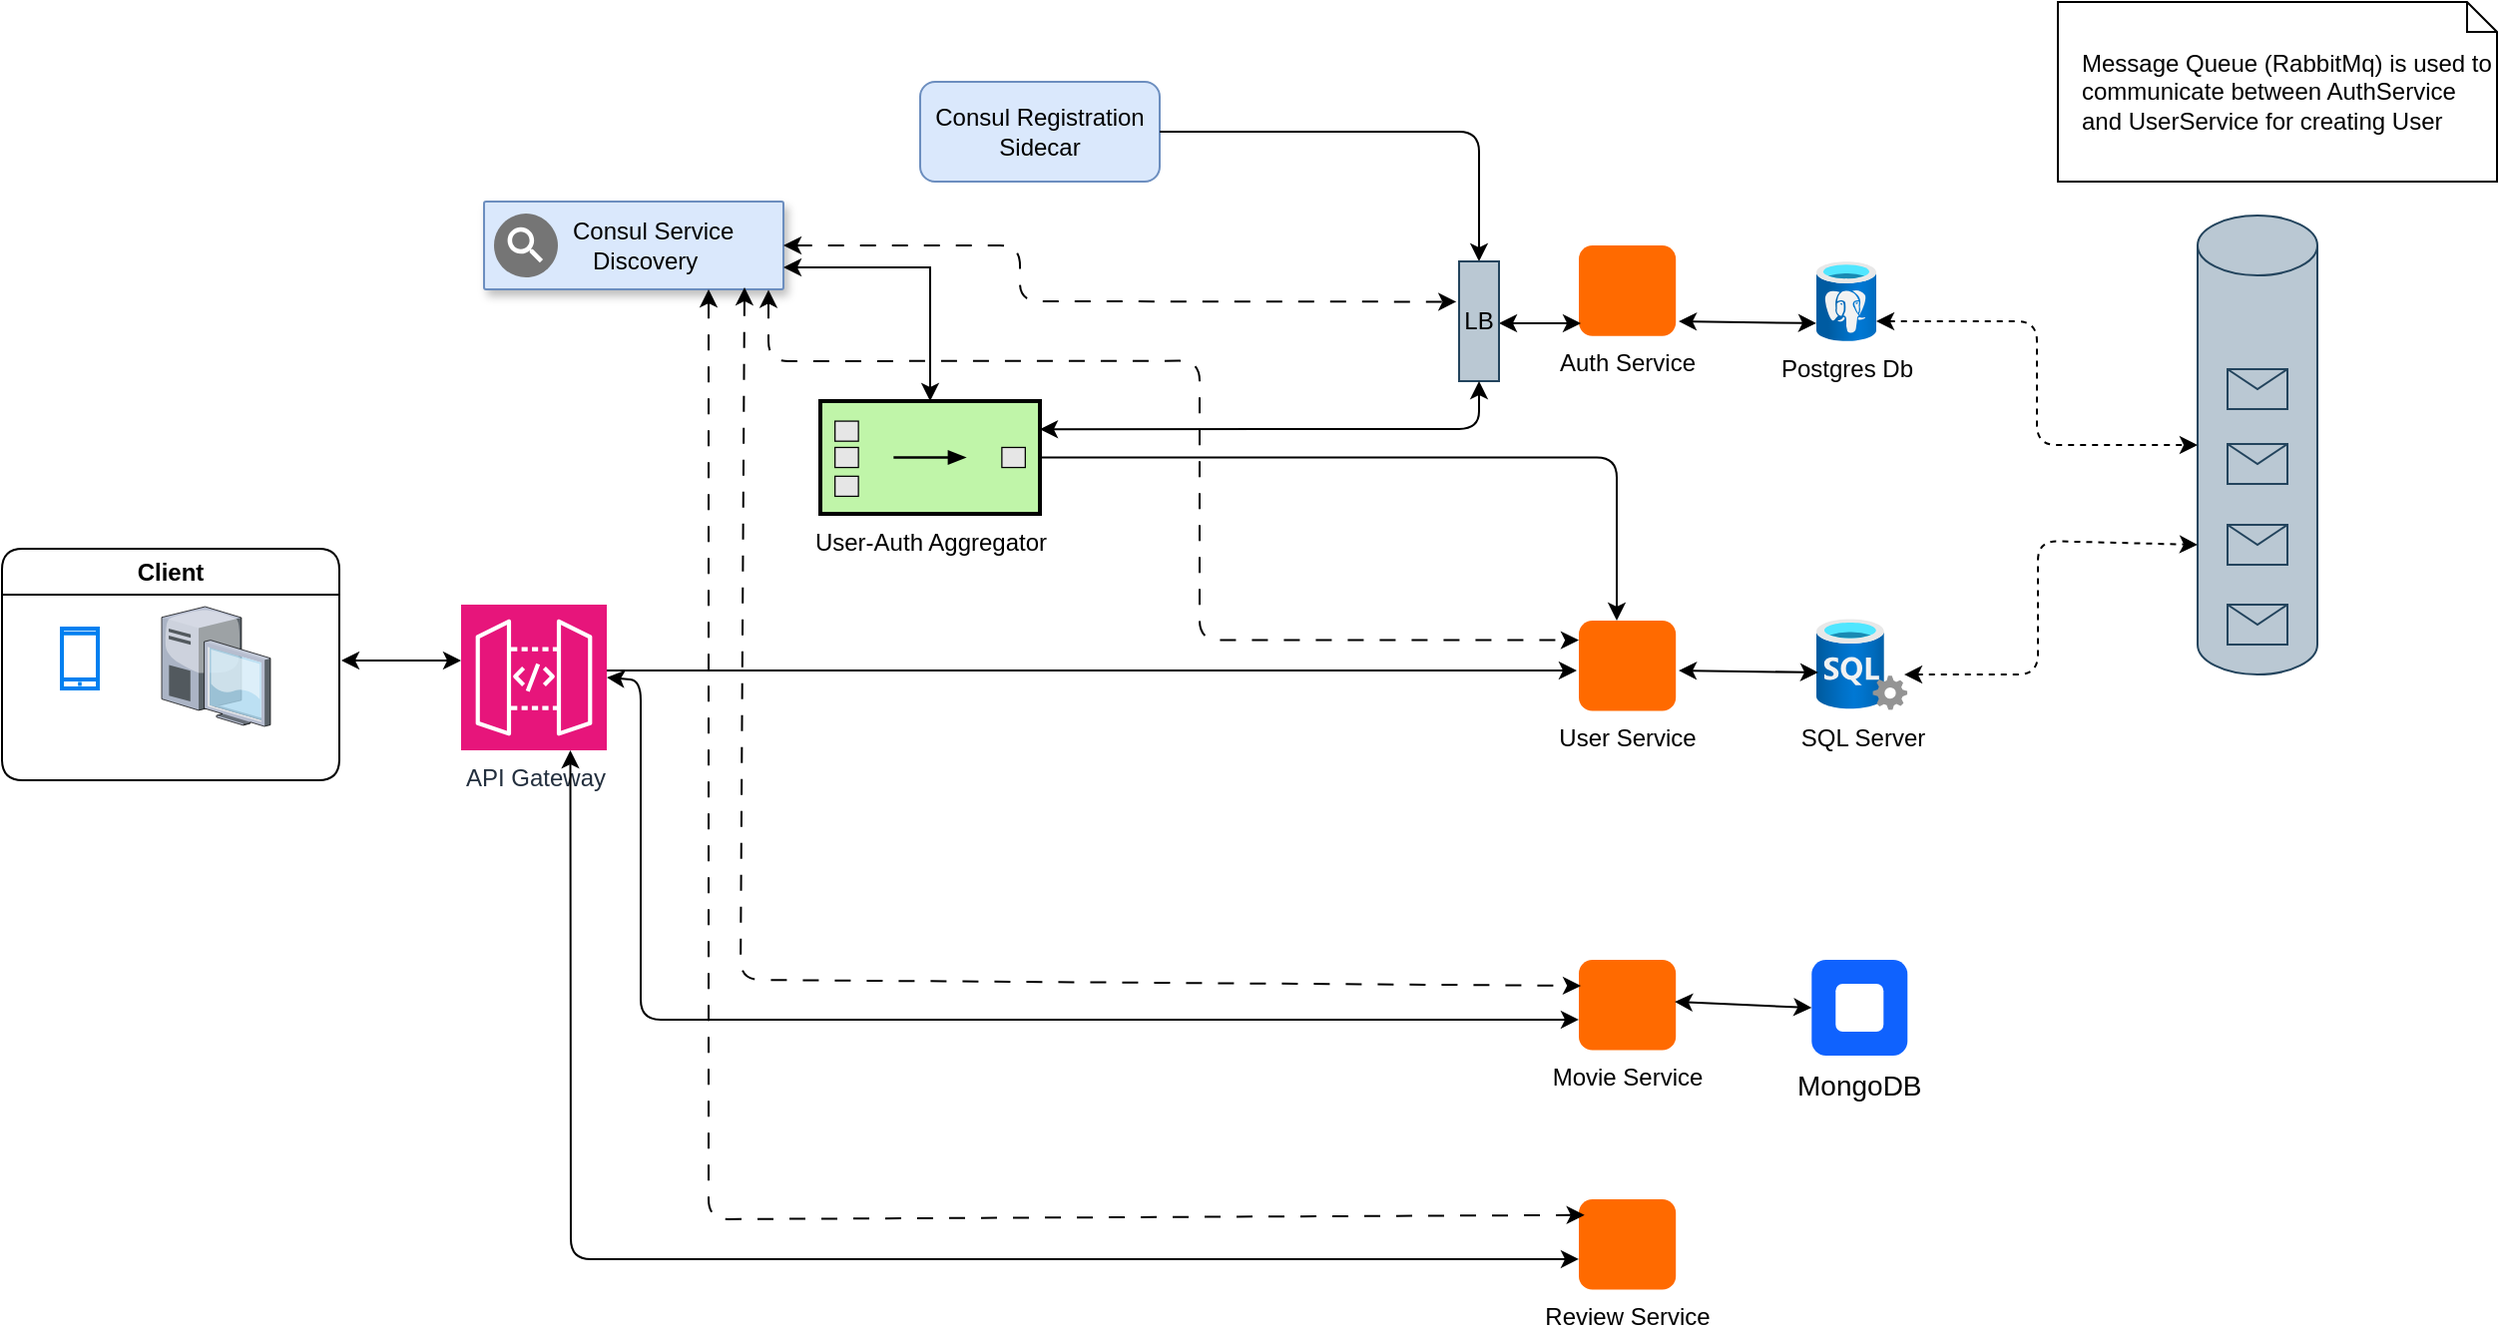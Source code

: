 <mxfile version="27.1.4">
  <diagram name="Page-1" id="PDlNSKYtTyUDnKdYTjSV">
    <mxGraphModel dx="1426" dy="767" grid="1" gridSize="10" guides="1" tooltips="1" connect="1" arrows="1" fold="1" page="1" pageScale="1" pageWidth="1100" pageHeight="850" math="0" shadow="0">
      <root>
        <mxCell id="0" />
        <mxCell id="1" parent="0" />
        <mxCell id="VCSeupAfM9weUvPpeTBG-1" value="Client" style="swimlane;whiteSpace=wrap;html=1;rounded=1;" parent="1" vertex="1">
          <mxGeometry x="120" y="404" width="169" height="116" as="geometry" />
        </mxCell>
        <mxCell id="VCSeupAfM9weUvPpeTBG-3" value="" style="html=1;verticalLabelPosition=bottom;align=center;labelBackgroundColor=#ffffff;verticalAlign=top;strokeWidth=2;strokeColor=#0080F0;shadow=0;dashed=0;shape=mxgraph.ios7.icons.smartphone;rounded=1;" parent="VCSeupAfM9weUvPpeTBG-1" vertex="1">
          <mxGeometry x="30" y="40" width="18" height="30" as="geometry" />
        </mxCell>
        <mxCell id="VCSeupAfM9weUvPpeTBG-4" value="" style="verticalLabelPosition=bottom;sketch=0;aspect=fixed;html=1;verticalAlign=top;strokeColor=none;align=center;outlineConnect=0;shape=mxgraph.citrix.desktop;rounded=1;" parent="VCSeupAfM9weUvPpeTBG-1" vertex="1">
          <mxGeometry x="80" y="29" width="54.49" height="60" as="geometry" />
        </mxCell>
        <mxCell id="eDQ4XKBwue2DLND4rw7Y-26" style="edgeStyle=orthogonalEdgeStyle;rounded=1;orthogonalLoop=1;jettySize=auto;html=1;exitX=0.822;exitY=0.452;exitDx=0;exitDy=0;exitPerimeter=0;entryX=-0.021;entryY=0.927;entryDx=0;entryDy=0;entryPerimeter=0;" parent="1" source="VCSeupAfM9weUvPpeTBG-5" edge="1">
          <mxGeometry relative="1" as="geometry">
            <mxPoint x="908.979" y="464.993" as="targetPoint" />
            <mxPoint x="473" y="464.25" as="sourcePoint" />
          </mxGeometry>
        </mxCell>
        <mxCell id="VCSeupAfM9weUvPpeTBG-5" value="API Gateway" style="sketch=0;points=[[0,0,0],[0.25,0,0],[0.5,0,0],[0.75,0,0],[1,0,0],[0,1,0],[0.25,1,0],[0.5,1,0],[0.75,1,0],[1,1,0],[0,0.25,0],[0,0.5,0],[0,0.75,0],[1,0.25,0],[1,0.5,0],[1,0.75,0]];outlineConnect=0;fontColor=#232F3E;fillColor=#E7157B;strokeColor=#ffffff;dashed=0;verticalLabelPosition=bottom;verticalAlign=top;align=center;html=1;fontSize=12;fontStyle=0;aspect=fixed;shape=mxgraph.aws4.resourceIcon;resIcon=mxgraph.aws4.api_gateway;rounded=1;" parent="1" vertex="1">
          <mxGeometry x="350" y="432" width="73" height="73" as="geometry" />
        </mxCell>
        <mxCell id="gzEFFC3QH6tSRkAGjtg0-4" value="Message Queue (RabbitMq) is used to communicate between AuthService and UserService for creating User" style="shape=note;size=15;align=left;spacingLeft=10;html=1;whiteSpace=wrap;rounded=1;" parent="1" vertex="1">
          <mxGeometry x="1150" y="130" width="220" height="90" as="geometry" />
        </mxCell>
        <mxCell id="phRTnZILrWbghY8VHUbj-2" value="" style="endArrow=classic;startArrow=classic;html=1;rounded=1;entryX=0;entryY=0.662;entryDx=0;entryDy=0;entryPerimeter=0;exitX=1;exitY=0.5;exitDx=0;exitDy=0;exitPerimeter=0;" parent="1" target="atZdzSUJizshVb846BQG-3" edge="1" source="VCSeupAfM9weUvPpeTBG-5">
          <mxGeometry width="50" height="50" relative="1" as="geometry">
            <mxPoint x="440" y="500" as="sourcePoint" />
            <mxPoint x="900" y="640" as="targetPoint" />
            <Array as="points">
              <mxPoint x="440" y="470" />
              <mxPoint x="440" y="640" />
              <mxPoint x="530" y="640" />
              <mxPoint x="740" y="640" />
            </Array>
          </mxGeometry>
        </mxCell>
        <mxCell id="phRTnZILrWbghY8VHUbj-9" value="" style="endArrow=classic;startArrow=classic;html=1;rounded=1;" parent="1" edge="1">
          <mxGeometry width="50" height="50" relative="1" as="geometry">
            <mxPoint x="290" y="460" as="sourcePoint" />
            <mxPoint x="350" y="460" as="targetPoint" />
          </mxGeometry>
        </mxCell>
        <mxCell id="1hf3mdy93dPVcnFpxT_U-1" value="User-Auth Aggregator" style="html=1;strokeWidth=2;outlineConnect=0;dashed=0;align=center;fontSize=12;fillColor=#c0f5a9;verticalLabelPosition=bottom;verticalAlign=top;shape=mxgraph.eip.aggregator;rounded=1;" parent="1" vertex="1">
          <mxGeometry x="530" y="330.0" width="110" height="56.5" as="geometry" />
        </mxCell>
        <mxCell id="tm5hJ4KQlnvTIQySBTzG-5" value="" style="strokeColor=#6c8ebf;shadow=1;strokeWidth=1;rounded=1;absoluteArcSize=1;arcSize=2;fillColor=#dae8fc;" parent="1" vertex="1">
          <mxGeometry x="361.5" y="230" width="150" height="44" as="geometry" />
        </mxCell>
        <mxCell id="tm5hJ4KQlnvTIQySBTzG-6" value="Consul&amp;nbsp;&lt;span style=&quot;background-color: transparent; color: light-dark(rgb(0, 0, 0), rgb(255, 255, 255));&quot;&gt;Service&amp;nbsp;&lt;/span&gt;&lt;div&gt;&lt;span style=&quot;background-color: transparent; color: light-dark(rgb(0, 0, 0), rgb(255, 255, 255));&quot;&gt;&amp;nbsp; &amp;nbsp;Discovery&lt;/span&gt;&lt;/div&gt;" style="sketch=0;dashed=0;connectable=0;html=1;fillColor=#757575;strokeColor=none;shape=mxgraph.gcp2.service_discovery;part=1;labelPosition=right;verticalLabelPosition=middle;align=left;verticalAlign=middle;spacingLeft=5;fontSize=12;rounded=1;" parent="tm5hJ4KQlnvTIQySBTzG-5" vertex="1">
          <mxGeometry y="0.5" width="32" height="32" relative="1" as="geometry">
            <mxPoint x="5" y="-16" as="offset" />
          </mxGeometry>
        </mxCell>
        <mxCell id="eDQ4XKBwue2DLND4rw7Y-3" value="Consul Registration Sidecar" style="rounded=1;whiteSpace=wrap;html=1;fillColor=#dae8fc;strokeColor=#6c8ebf;" parent="1" vertex="1">
          <mxGeometry x="580" y="170" width="120" height="50" as="geometry" />
        </mxCell>
        <mxCell id="eDQ4XKBwue2DLND4rw7Y-29" value="" style="shape=cylinder3;whiteSpace=wrap;html=1;boundedLbl=1;backgroundOutline=1;size=15;rounded=1;fillColor=#bac8d3;strokeColor=#23445d;" parent="1" vertex="1">
          <mxGeometry x="1220" y="237" width="60" height="230" as="geometry" />
        </mxCell>
        <mxCell id="eDQ4XKBwue2DLND4rw7Y-30" value="" style="shape=message;html=1;html=1;outlineConnect=0;labelPosition=center;verticalLabelPosition=bottom;align=center;verticalAlign=top;rounded=1;fillColor=#bac8d3;strokeColor=#23445d;" parent="1" vertex="1">
          <mxGeometry x="1235" y="314" width="30" height="20" as="geometry" />
        </mxCell>
        <mxCell id="eDQ4XKBwue2DLND4rw7Y-31" value="" style="shape=message;html=1;html=1;outlineConnect=0;labelPosition=center;verticalLabelPosition=bottom;align=center;verticalAlign=top;rounded=1;fillColor=#bac8d3;strokeColor=#23445d;" parent="1" vertex="1">
          <mxGeometry x="1235" y="351.5" width="30" height="20" as="geometry" />
        </mxCell>
        <mxCell id="eDQ4XKBwue2DLND4rw7Y-32" value="" style="shape=message;html=1;html=1;outlineConnect=0;labelPosition=center;verticalLabelPosition=bottom;align=center;verticalAlign=top;rounded=1;fillColor=#bac8d3;strokeColor=#23445d;" parent="1" vertex="1">
          <mxGeometry x="1235" y="392" width="30" height="20" as="geometry" />
        </mxCell>
        <mxCell id="eDQ4XKBwue2DLND4rw7Y-33" value="" style="shape=message;html=1;html=1;outlineConnect=0;labelPosition=center;verticalLabelPosition=bottom;align=center;verticalAlign=top;rounded=1;fillColor=#bac8d3;strokeColor=#23445d;" parent="1" vertex="1">
          <mxGeometry x="1235" y="432" width="30" height="20" as="geometry" />
        </mxCell>
        <mxCell id="eDQ4XKBwue2DLND4rw7Y-40" style="edgeStyle=orthogonalEdgeStyle;rounded=1;orthogonalLoop=1;jettySize=auto;html=1;exitX=1;exitY=0.75;exitDx=0;exitDy=0;entryX=0;entryY=0.5;entryDx=0;entryDy=0;entryPerimeter=0;dashed=1;startArrow=classic;startFill=1;exitPerimeter=0;" parent="1" source="AZvEofXBRolOwsyIP7gU-1" target="eDQ4XKBwue2DLND4rw7Y-29" edge="1">
          <mxGeometry relative="1" as="geometry">
            <mxPoint x="1150" y="277.5" as="sourcePoint" />
          </mxGeometry>
        </mxCell>
        <mxCell id="eDQ4XKBwue2DLND4rw7Y-42" style="edgeStyle=orthogonalEdgeStyle;rounded=1;orthogonalLoop=1;jettySize=auto;html=1;entryX=0.5;entryY=0;entryDx=0;entryDy=0;" parent="1" source="eDQ4XKBwue2DLND4rw7Y-3" target="GIpIbrkc4bPcayUNoq8o-17" edge="1">
          <mxGeometry relative="1" as="geometry">
            <mxPoint x="765.52" y="238.98" as="targetPoint" />
          </mxGeometry>
        </mxCell>
        <mxCell id="VCSeupAfM9weUvPpeTBG-12" value="Auth Service" style="points=[];aspect=fixed;html=1;align=center;shadow=0;dashed=0;fillColor=#FF6A00;strokeColor=none;shape=mxgraph.alibaba_cloud.ecs_elastic_compute_service;labelPosition=center;verticalLabelPosition=bottom;verticalAlign=top;rounded=1;" parent="1" vertex="1">
          <mxGeometry x="910" y="252.05" width="48.6" height="45.3" as="geometry" />
        </mxCell>
        <mxCell id="AZvEofXBRolOwsyIP7gU-1" value="Postgres Db" style="image;aspect=fixed;html=1;points=[];align=center;fontSize=12;image=img/lib/azure2/databases/Azure_Database_PostgreSQL_Server.svg;rounded=1;" parent="1" vertex="1">
          <mxGeometry x="1029" y="260" width="30" height="40" as="geometry" />
        </mxCell>
        <mxCell id="gzEFFC3QH6tSRkAGjtg0-5" value="SQL Server" style="image;aspect=fixed;html=1;points=[];align=center;fontSize=12;image=img/lib/azure2/databases/SQL_Server.svg;rounded=1;" parent="1" vertex="1">
          <mxGeometry x="1029" y="439.17" width="45.65" height="45.65" as="geometry" />
        </mxCell>
        <mxCell id="atZdzSUJizshVb846BQG-3" value="Movie Service" style="points=[];aspect=fixed;html=1;align=center;shadow=0;dashed=0;fillColor=#FF6A00;strokeColor=none;shape=mxgraph.alibaba_cloud.ecs_elastic_compute_service;labelPosition=center;verticalLabelPosition=bottom;verticalAlign=top;rounded=1;" parent="1" vertex="1">
          <mxGeometry x="910" y="610" width="48.6" height="45.3" as="geometry" />
        </mxCell>
        <mxCell id="eDQ4XKBwue2DLND4rw7Y-15" value="User Service" style="points=[];aspect=fixed;html=1;align=center;shadow=0;dashed=0;fillColor=#FF6A00;strokeColor=none;shape=mxgraph.alibaba_cloud.ecs_elastic_compute_service;labelPosition=center;verticalLabelPosition=bottom;verticalAlign=top;rounded=1;" parent="1" vertex="1">
          <mxGeometry x="910" y="440" width="48.6" height="45.3" as="geometry" />
        </mxCell>
        <mxCell id="eDQ4XKBwue2DLND4rw7Y-19" value="MongoDB" style="shape=rect;fillColor=#0F62FE;aspect=fixed;resizable=0;labelPosition=center;verticalLabelPosition=bottom;align=center;verticalAlign=top;strokeColor=none;fontSize=14;rounded=1;" parent="1" vertex="1">
          <mxGeometry x="1026.65" y="610" width="48" height="48" as="geometry" />
        </mxCell>
        <mxCell id="eDQ4XKBwue2DLND4rw7Y-20" value="" style="fillColor=#ffffff;strokeColor=none;dashed=0;outlineConnect=0;html=1;labelPosition=center;verticalLabelPosition=bottom;verticalAlign=top;part=1;movable=0;resizable=0;rotatable=0;shape=mxgraph.ibm_cloud.database--mongodb;rounded=1;" parent="eDQ4XKBwue2DLND4rw7Y-19" vertex="1">
          <mxGeometry width="24" height="24" relative="1" as="geometry">
            <mxPoint x="12" y="12" as="offset" />
          </mxGeometry>
        </mxCell>
        <mxCell id="GIpIbrkc4bPcayUNoq8o-3" value="" style="endArrow=classic;startArrow=classic;html=1;rounded=0;entryX=0.021;entryY=0.86;entryDx=0;entryDy=0;entryPerimeter=0;" parent="1" target="VCSeupAfM9weUvPpeTBG-12" edge="1">
          <mxGeometry width="50" height="50" relative="1" as="geometry">
            <mxPoint x="870" y="291" as="sourcePoint" />
            <mxPoint x="920" y="160" as="targetPoint" />
          </mxGeometry>
        </mxCell>
        <mxCell id="GIpIbrkc4bPcayUNoq8o-5" value="" style="endArrow=classic;startArrow=classic;html=1;rounded=0;exitX=1.029;exitY=0.838;exitDx=0;exitDy=0;exitPerimeter=0;entryX=0;entryY=0.775;entryDx=0;entryDy=0;entryPerimeter=0;" parent="1" source="VCSeupAfM9weUvPpeTBG-12" target="AZvEofXBRolOwsyIP7gU-1" edge="1">
          <mxGeometry width="50" height="50" relative="1" as="geometry">
            <mxPoint x="1000" y="240" as="sourcePoint" />
            <mxPoint x="1050" y="190" as="targetPoint" />
          </mxGeometry>
        </mxCell>
        <mxCell id="GIpIbrkc4bPcayUNoq8o-12" style="edgeStyle=orthogonalEdgeStyle;rounded=1;orthogonalLoop=1;jettySize=auto;html=1;exitX=1;exitY=0.5;exitDx=0;exitDy=0;exitPerimeter=0;entryX=0.391;entryY=0;entryDx=0;entryDy=0;entryPerimeter=0;curved=0;" parent="1" source="1hf3mdy93dPVcnFpxT_U-1" target="eDQ4XKBwue2DLND4rw7Y-15" edge="1">
          <mxGeometry relative="1" as="geometry" />
        </mxCell>
        <mxCell id="GIpIbrkc4bPcayUNoq8o-16" value="" style="endArrow=classic;startArrow=classic;html=1;rounded=1;entryX=-0.069;entryY=0.337;entryDx=0;entryDy=0;exitX=1;exitY=0.5;exitDx=0;exitDy=0;entryPerimeter=0;dashed=1;dashPattern=8 8;curved=0;" parent="1" source="tm5hJ4KQlnvTIQySBTzG-5" target="GIpIbrkc4bPcayUNoq8o-17" edge="1">
          <mxGeometry width="50" height="50" relative="1" as="geometry">
            <mxPoint x="610" y="250" as="sourcePoint" />
            <mxPoint x="670" y="250" as="targetPoint" />
            <Array as="points">
              <mxPoint x="630" y="252" />
              <mxPoint x="630" y="280" />
            </Array>
          </mxGeometry>
        </mxCell>
        <mxCell id="GIpIbrkc4bPcayUNoq8o-17" value="LB" style="rounded=0;whiteSpace=wrap;html=1;fillColor=#bac8d3;strokeColor=#23445d;" parent="1" vertex="1">
          <mxGeometry x="850" y="260" width="20" height="60" as="geometry" />
        </mxCell>
        <mxCell id="GIpIbrkc4bPcayUNoq8o-20" value="" style="endArrow=classic;startArrow=classic;html=1;rounded=1;entryX=0.5;entryY=1;entryDx=0;entryDy=0;exitX=1;exitY=0.25;exitDx=0;exitDy=0;exitPerimeter=0;curved=0;" parent="1" source="1hf3mdy93dPVcnFpxT_U-1" target="GIpIbrkc4bPcayUNoq8o-17" edge="1">
          <mxGeometry width="50" height="50" relative="1" as="geometry">
            <mxPoint x="640" y="320" as="sourcePoint" />
            <mxPoint x="690" y="270" as="targetPoint" />
            <Array as="points">
              <mxPoint x="860" y="344" />
            </Array>
          </mxGeometry>
        </mxCell>
        <mxCell id="GIpIbrkc4bPcayUNoq8o-22" value="" style="endArrow=classic;startArrow=classic;html=1;rounded=1;exitX=0.95;exitY=1.005;exitDx=0;exitDy=0;entryX=0;entryY=0.221;entryDx=0;entryDy=0;entryPerimeter=0;dashed=1;dashPattern=8 8;exitPerimeter=0;curved=0;" parent="1" source="tm5hJ4KQlnvTIQySBTzG-5" edge="1">
          <mxGeometry width="50" height="50" relative="1" as="geometry">
            <mxPoint x="498.75" y="273.184" as="sourcePoint" />
            <mxPoint x="910" y="449.811" as="targetPoint" />
            <Array as="points">
              <mxPoint x="504" y="310" />
              <mxPoint x="720" y="309.8" />
              <mxPoint x="720" y="449.8" />
            </Array>
          </mxGeometry>
        </mxCell>
        <mxCell id="GIpIbrkc4bPcayUNoq8o-23" value="" style="endArrow=classic;startArrow=classic;html=1;rounded=0;exitX=1;exitY=0.75;exitDx=0;exitDy=0;entryX=0.5;entryY=0;entryDx=0;entryDy=0;entryPerimeter=0;" parent="1" source="tm5hJ4KQlnvTIQySBTzG-5" target="1hf3mdy93dPVcnFpxT_U-1" edge="1">
          <mxGeometry width="50" height="50" relative="1" as="geometry">
            <mxPoint x="530" y="262.284" as="sourcePoint" />
            <mxPoint x="599.488" y="320" as="targetPoint" />
            <Array as="points">
              <mxPoint x="585" y="263" />
            </Array>
          </mxGeometry>
        </mxCell>
        <mxCell id="7PYE_HIBPj0G5u5JvGi3-1" value="Review Service" style="points=[];aspect=fixed;html=1;align=center;shadow=0;dashed=0;fillColor=#FF6A00;strokeColor=none;shape=mxgraph.alibaba_cloud.ecs_elastic_compute_service;labelPosition=center;verticalLabelPosition=bottom;verticalAlign=top;rounded=1;" vertex="1" parent="1">
          <mxGeometry x="910" y="730" width="48.6" height="45.3" as="geometry" />
        </mxCell>
        <mxCell id="7PYE_HIBPj0G5u5JvGi3-2" value="" style="endArrow=classic;startArrow=classic;html=1;rounded=1;exitX=0;exitY=0.662;exitDx=0;exitDy=0;exitPerimeter=0;entryX=0.75;entryY=1;entryDx=0;entryDy=0;entryPerimeter=0;curved=0;" edge="1" parent="1" source="7PYE_HIBPj0G5u5JvGi3-1" target="VCSeupAfM9weUvPpeTBG-5">
          <mxGeometry width="50" height="50" relative="1" as="geometry">
            <mxPoint x="700" y="720" as="sourcePoint" />
            <mxPoint x="750" y="670" as="targetPoint" />
            <Array as="points">
              <mxPoint x="405" y="760" />
            </Array>
          </mxGeometry>
        </mxCell>
        <mxCell id="7PYE_HIBPj0G5u5JvGi3-3" value="" style="endArrow=classic;startArrow=classic;html=1;rounded=0;exitX=1.029;exitY=0.552;exitDx=0;exitDy=0;exitPerimeter=0;" edge="1" parent="1" source="eDQ4XKBwue2DLND4rw7Y-15">
          <mxGeometry width="50" height="50" relative="1" as="geometry">
            <mxPoint x="1310" y="620" as="sourcePoint" />
            <mxPoint x="1030" y="466" as="targetPoint" />
          </mxGeometry>
        </mxCell>
        <mxCell id="7PYE_HIBPj0G5u5JvGi3-4" value="" style="endArrow=classic;startArrow=classic;html=1;rounded=0;exitX=0.988;exitY=0.464;exitDx=0;exitDy=0;exitPerimeter=0;entryX=0;entryY=0.5;entryDx=0;entryDy=0;" edge="1" parent="1" source="atZdzSUJizshVb846BQG-3" target="eDQ4XKBwue2DLND4rw7Y-19">
          <mxGeometry width="50" height="50" relative="1" as="geometry">
            <mxPoint x="1220" y="660" as="sourcePoint" />
            <mxPoint x="1270" y="610" as="targetPoint" />
          </mxGeometry>
        </mxCell>
        <mxCell id="7PYE_HIBPj0G5u5JvGi3-5" value="" style="endArrow=classic;startArrow=classic;html=1;rounded=1;exitX=0.964;exitY=0.61;exitDx=0;exitDy=0;exitPerimeter=0;entryX=0;entryY=0;entryDx=0;entryDy=165;entryPerimeter=0;curved=0;dashed=1;" edge="1" parent="1" source="gzEFFC3QH6tSRkAGjtg0-5" target="eDQ4XKBwue2DLND4rw7Y-29">
          <mxGeometry width="50" height="50" relative="1" as="geometry">
            <mxPoint x="700" y="420" as="sourcePoint" />
            <mxPoint x="750" y="370" as="targetPoint" />
            <Array as="points">
              <mxPoint x="1140" y="467" />
              <mxPoint x="1140" y="400" />
            </Array>
          </mxGeometry>
        </mxCell>
        <mxCell id="7PYE_HIBPj0G5u5JvGi3-6" value="" style="endArrow=classic;startArrow=classic;html=1;rounded=1;exitX=0.87;exitY=0.977;exitDx=0;exitDy=0;entryX=0.021;entryY=0.287;entryDx=0;entryDy=0;entryPerimeter=0;exitPerimeter=0;curved=0;dashed=1;dashPattern=8 8;" edge="1" parent="1" source="tm5hJ4KQlnvTIQySBTzG-5" target="atZdzSUJizshVb846BQG-3">
          <mxGeometry width="50" height="50" relative="1" as="geometry">
            <mxPoint x="620" y="580" as="sourcePoint" />
            <mxPoint x="670" y="530" as="targetPoint" />
            <Array as="points">
              <mxPoint x="490" y="620" />
            </Array>
          </mxGeometry>
        </mxCell>
        <mxCell id="7PYE_HIBPj0G5u5JvGi3-7" value="" style="endArrow=classic;startArrow=classic;html=1;rounded=1;entryX=0.75;entryY=1;entryDx=0;entryDy=0;exitX=0.059;exitY=0.174;exitDx=0;exitDy=0;exitPerimeter=0;curved=0;dashed=1;dashPattern=8 8;" edge="1" parent="1" source="7PYE_HIBPj0G5u5JvGi3-1" target="tm5hJ4KQlnvTIQySBTzG-5">
          <mxGeometry width="50" height="50" relative="1" as="geometry">
            <mxPoint x="320" y="380" as="sourcePoint" />
            <mxPoint x="370" y="330" as="targetPoint" />
            <Array as="points">
              <mxPoint x="474" y="740" />
            </Array>
          </mxGeometry>
        </mxCell>
      </root>
    </mxGraphModel>
  </diagram>
</mxfile>
